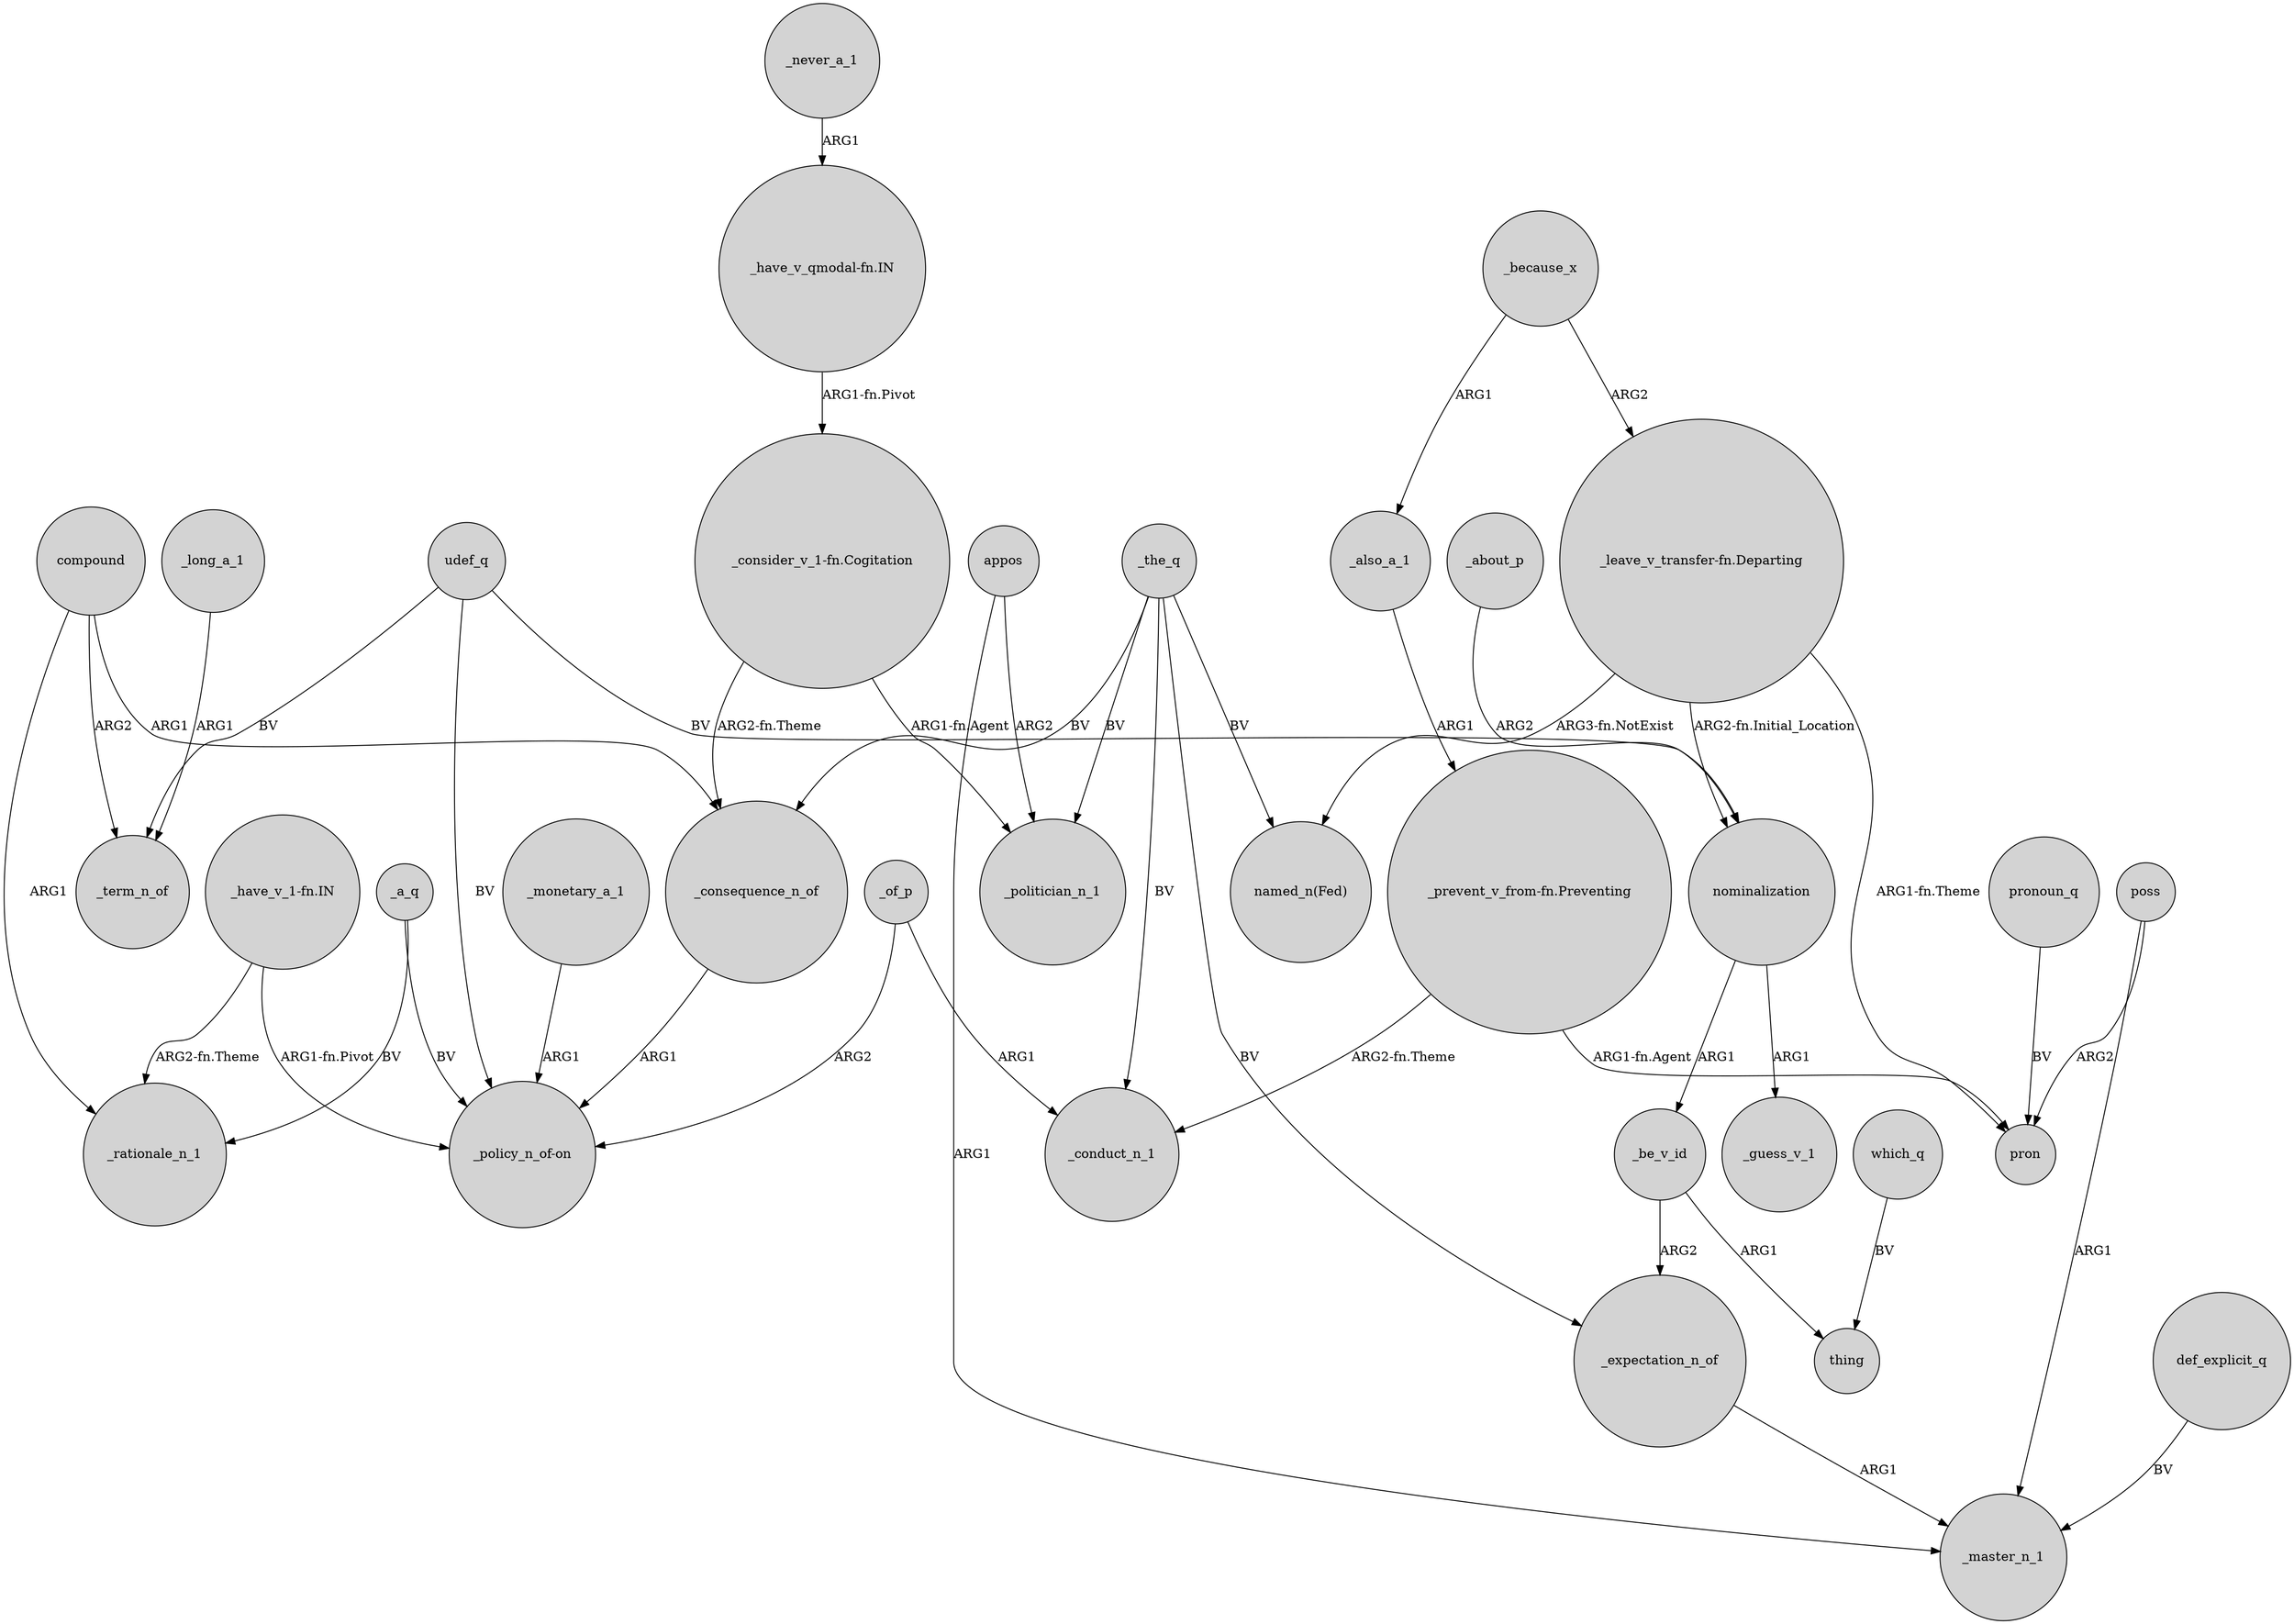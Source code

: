 digraph {
	node [shape=circle style=filled]
	"_leave_v_transfer-fn.Departing" -> "named_n(Fed)" [label="ARG3-fn.NotExist"]
	_the_q -> "named_n(Fed)" [label=BV]
	"_have_v_1-fn.IN" -> "_policy_n_of-on" [label="ARG1-fn.Pivot"]
	_because_x -> "_leave_v_transfer-fn.Departing" [label=ARG2]
	poss -> pron [label=ARG2]
	_of_p -> _conduct_n_1 [label=ARG1]
	_the_q -> _conduct_n_1 [label=BV]
	compound -> _term_n_of [label=ARG2]
	"_prevent_v_from-fn.Preventing" -> _conduct_n_1 [label="ARG2-fn.Theme"]
	_a_q -> _rationale_n_1 [label=BV]
	_about_p -> nominalization [label=ARG2]
	_the_q -> _expectation_n_of [label=BV]
	_the_q -> _politician_n_1 [label=BV]
	_also_a_1 -> "_prevent_v_from-fn.Preventing" [label=ARG1]
	_of_p -> "_policy_n_of-on" [label=ARG2]
	_a_q -> "_policy_n_of-on" [label=BV]
	"_have_v_1-fn.IN" -> _rationale_n_1 [label="ARG2-fn.Theme"]
	_because_x -> _also_a_1 [label=ARG1]
	udef_q -> "_policy_n_of-on" [label=BV]
	_be_v_id -> _expectation_n_of [label=ARG2]
	appos -> _master_n_1 [label=ARG1]
	"_prevent_v_from-fn.Preventing" -> pron [label="ARG1-fn.Agent"]
	"_have_v_qmodal-fn.IN" -> "_consider_v_1-fn.Cogitation" [label="ARG1-fn.Pivot"]
	pronoun_q -> pron [label=BV]
	appos -> _politician_n_1 [label=ARG2]
	nominalization -> _guess_v_1 [label=ARG1]
	"_leave_v_transfer-fn.Departing" -> nominalization [label="ARG2-fn.Initial_Location"]
	compound -> _rationale_n_1 [label=ARG1]
	compound -> _consequence_n_of [label=ARG1]
	_consequence_n_of -> "_policy_n_of-on" [label=ARG1]
	udef_q -> _term_n_of [label=BV]
	nominalization -> _be_v_id [label=ARG1]
	_be_v_id -> thing [label=ARG1]
	udef_q -> nominalization [label=BV]
	"_consider_v_1-fn.Cogitation" -> _consequence_n_of [label="ARG2-fn.Theme"]
	_monetary_a_1 -> "_policy_n_of-on" [label=ARG1]
	poss -> _master_n_1 [label=ARG1]
	_never_a_1 -> "_have_v_qmodal-fn.IN" [label=ARG1]
	_expectation_n_of -> _master_n_1 [label=ARG1]
	def_explicit_q -> _master_n_1 [label=BV]
	"_leave_v_transfer-fn.Departing" -> pron [label="ARG1-fn.Theme"]
	_the_q -> _consequence_n_of [label=BV]
	_long_a_1 -> _term_n_of [label=ARG1]
	"_consider_v_1-fn.Cogitation" -> _politician_n_1 [label="ARG1-fn.Agent"]
	which_q -> thing [label=BV]
}
